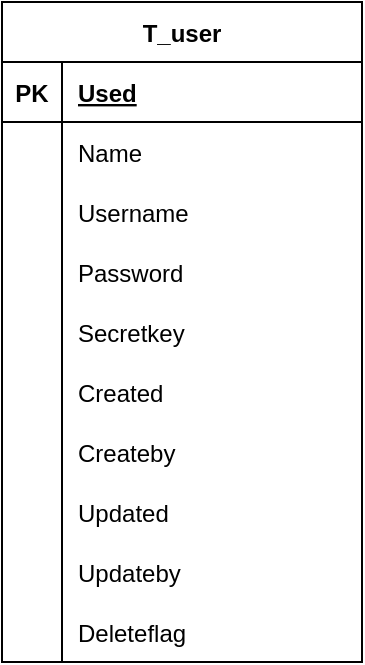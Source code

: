 <mxfile version="20.8.23" type="github">
  <diagram name="Page-1" id="MZh4p-Z-4yM5l80RP0sO">
    <mxGraphModel dx="1290" dy="986" grid="1" gridSize="10" guides="1" tooltips="1" connect="1" arrows="1" fold="1" page="1" pageScale="1" pageWidth="827" pageHeight="1169" math="0" shadow="0">
      <root>
        <mxCell id="0" />
        <mxCell id="1" parent="0" />
        <mxCell id="DbHxo4Zw4LfSxY6kHCiZ-14" value="T_user" style="shape=table;startSize=30;container=1;collapsible=1;childLayout=tableLayout;fixedRows=1;rowLines=0;fontStyle=1;align=center;resizeLast=1;" vertex="1" parent="1">
          <mxGeometry x="452" y="258" width="180" height="330" as="geometry" />
        </mxCell>
        <mxCell id="DbHxo4Zw4LfSxY6kHCiZ-15" value="" style="shape=tableRow;horizontal=0;startSize=0;swimlaneHead=0;swimlaneBody=0;fillColor=none;collapsible=0;dropTarget=0;points=[[0,0.5],[1,0.5]];portConstraint=eastwest;top=0;left=0;right=0;bottom=1;" vertex="1" parent="DbHxo4Zw4LfSxY6kHCiZ-14">
          <mxGeometry y="30" width="180" height="30" as="geometry" />
        </mxCell>
        <mxCell id="DbHxo4Zw4LfSxY6kHCiZ-16" value="PK" style="shape=partialRectangle;connectable=0;fillColor=none;top=0;left=0;bottom=0;right=0;fontStyle=1;overflow=hidden;" vertex="1" parent="DbHxo4Zw4LfSxY6kHCiZ-15">
          <mxGeometry width="30" height="30" as="geometry">
            <mxRectangle width="30" height="30" as="alternateBounds" />
          </mxGeometry>
        </mxCell>
        <mxCell id="DbHxo4Zw4LfSxY6kHCiZ-17" value="Used" style="shape=partialRectangle;connectable=0;fillColor=none;top=0;left=0;bottom=0;right=0;align=left;spacingLeft=6;fontStyle=5;overflow=hidden;" vertex="1" parent="DbHxo4Zw4LfSxY6kHCiZ-15">
          <mxGeometry x="30" width="150" height="30" as="geometry">
            <mxRectangle width="150" height="30" as="alternateBounds" />
          </mxGeometry>
        </mxCell>
        <mxCell id="DbHxo4Zw4LfSxY6kHCiZ-18" value="" style="shape=tableRow;horizontal=0;startSize=0;swimlaneHead=0;swimlaneBody=0;fillColor=none;collapsible=0;dropTarget=0;points=[[0,0.5],[1,0.5]];portConstraint=eastwest;top=0;left=0;right=0;bottom=0;" vertex="1" parent="DbHxo4Zw4LfSxY6kHCiZ-14">
          <mxGeometry y="60" width="180" height="30" as="geometry" />
        </mxCell>
        <mxCell id="DbHxo4Zw4LfSxY6kHCiZ-19" value="" style="shape=partialRectangle;connectable=0;fillColor=none;top=0;left=0;bottom=0;right=0;editable=1;overflow=hidden;" vertex="1" parent="DbHxo4Zw4LfSxY6kHCiZ-18">
          <mxGeometry width="30" height="30" as="geometry">
            <mxRectangle width="30" height="30" as="alternateBounds" />
          </mxGeometry>
        </mxCell>
        <mxCell id="DbHxo4Zw4LfSxY6kHCiZ-20" value="Name" style="shape=partialRectangle;connectable=0;fillColor=none;top=0;left=0;bottom=0;right=0;align=left;spacingLeft=6;overflow=hidden;" vertex="1" parent="DbHxo4Zw4LfSxY6kHCiZ-18">
          <mxGeometry x="30" width="150" height="30" as="geometry">
            <mxRectangle width="150" height="30" as="alternateBounds" />
          </mxGeometry>
        </mxCell>
        <mxCell id="DbHxo4Zw4LfSxY6kHCiZ-21" value="" style="shape=tableRow;horizontal=0;startSize=0;swimlaneHead=0;swimlaneBody=0;fillColor=none;collapsible=0;dropTarget=0;points=[[0,0.5],[1,0.5]];portConstraint=eastwest;top=0;left=0;right=0;bottom=0;" vertex="1" parent="DbHxo4Zw4LfSxY6kHCiZ-14">
          <mxGeometry y="90" width="180" height="30" as="geometry" />
        </mxCell>
        <mxCell id="DbHxo4Zw4LfSxY6kHCiZ-22" value="" style="shape=partialRectangle;connectable=0;fillColor=none;top=0;left=0;bottom=0;right=0;editable=1;overflow=hidden;" vertex="1" parent="DbHxo4Zw4LfSxY6kHCiZ-21">
          <mxGeometry width="30" height="30" as="geometry">
            <mxRectangle width="30" height="30" as="alternateBounds" />
          </mxGeometry>
        </mxCell>
        <mxCell id="DbHxo4Zw4LfSxY6kHCiZ-23" value="Username" style="shape=partialRectangle;connectable=0;fillColor=none;top=0;left=0;bottom=0;right=0;align=left;spacingLeft=6;overflow=hidden;" vertex="1" parent="DbHxo4Zw4LfSxY6kHCiZ-21">
          <mxGeometry x="30" width="150" height="30" as="geometry">
            <mxRectangle width="150" height="30" as="alternateBounds" />
          </mxGeometry>
        </mxCell>
        <mxCell id="DbHxo4Zw4LfSxY6kHCiZ-24" value="" style="shape=tableRow;horizontal=0;startSize=0;swimlaneHead=0;swimlaneBody=0;fillColor=none;collapsible=0;dropTarget=0;points=[[0,0.5],[1,0.5]];portConstraint=eastwest;top=0;left=0;right=0;bottom=0;" vertex="1" parent="DbHxo4Zw4LfSxY6kHCiZ-14">
          <mxGeometry y="120" width="180" height="30" as="geometry" />
        </mxCell>
        <mxCell id="DbHxo4Zw4LfSxY6kHCiZ-25" value="" style="shape=partialRectangle;connectable=0;fillColor=none;top=0;left=0;bottom=0;right=0;editable=1;overflow=hidden;" vertex="1" parent="DbHxo4Zw4LfSxY6kHCiZ-24">
          <mxGeometry width="30" height="30" as="geometry">
            <mxRectangle width="30" height="30" as="alternateBounds" />
          </mxGeometry>
        </mxCell>
        <mxCell id="DbHxo4Zw4LfSxY6kHCiZ-26" value="Password" style="shape=partialRectangle;connectable=0;fillColor=none;top=0;left=0;bottom=0;right=0;align=left;spacingLeft=6;overflow=hidden;" vertex="1" parent="DbHxo4Zw4LfSxY6kHCiZ-24">
          <mxGeometry x="30" width="150" height="30" as="geometry">
            <mxRectangle width="150" height="30" as="alternateBounds" />
          </mxGeometry>
        </mxCell>
        <mxCell id="DbHxo4Zw4LfSxY6kHCiZ-27" value="" style="shape=tableRow;horizontal=0;startSize=0;swimlaneHead=0;swimlaneBody=0;fillColor=none;collapsible=0;dropTarget=0;points=[[0,0.5],[1,0.5]];portConstraint=eastwest;top=0;left=0;right=0;bottom=0;" vertex="1" parent="DbHxo4Zw4LfSxY6kHCiZ-14">
          <mxGeometry y="150" width="180" height="30" as="geometry" />
        </mxCell>
        <mxCell id="DbHxo4Zw4LfSxY6kHCiZ-28" value="" style="shape=partialRectangle;connectable=0;fillColor=none;top=0;left=0;bottom=0;right=0;editable=1;overflow=hidden;" vertex="1" parent="DbHxo4Zw4LfSxY6kHCiZ-27">
          <mxGeometry width="30" height="30" as="geometry">
            <mxRectangle width="30" height="30" as="alternateBounds" />
          </mxGeometry>
        </mxCell>
        <mxCell id="DbHxo4Zw4LfSxY6kHCiZ-29" value="Secretkey" style="shape=partialRectangle;connectable=0;fillColor=none;top=0;left=0;bottom=0;right=0;align=left;spacingLeft=6;overflow=hidden;" vertex="1" parent="DbHxo4Zw4LfSxY6kHCiZ-27">
          <mxGeometry x="30" width="150" height="30" as="geometry">
            <mxRectangle width="150" height="30" as="alternateBounds" />
          </mxGeometry>
        </mxCell>
        <mxCell id="DbHxo4Zw4LfSxY6kHCiZ-30" value="" style="shape=tableRow;horizontal=0;startSize=0;swimlaneHead=0;swimlaneBody=0;fillColor=none;collapsible=0;dropTarget=0;points=[[0,0.5],[1,0.5]];portConstraint=eastwest;top=0;left=0;right=0;bottom=0;" vertex="1" parent="DbHxo4Zw4LfSxY6kHCiZ-14">
          <mxGeometry y="180" width="180" height="30" as="geometry" />
        </mxCell>
        <mxCell id="DbHxo4Zw4LfSxY6kHCiZ-31" value="" style="shape=partialRectangle;connectable=0;fillColor=none;top=0;left=0;bottom=0;right=0;editable=1;overflow=hidden;" vertex="1" parent="DbHxo4Zw4LfSxY6kHCiZ-30">
          <mxGeometry width="30" height="30" as="geometry">
            <mxRectangle width="30" height="30" as="alternateBounds" />
          </mxGeometry>
        </mxCell>
        <mxCell id="DbHxo4Zw4LfSxY6kHCiZ-32" value="Created" style="shape=partialRectangle;connectable=0;fillColor=none;top=0;left=0;bottom=0;right=0;align=left;spacingLeft=6;overflow=hidden;" vertex="1" parent="DbHxo4Zw4LfSxY6kHCiZ-30">
          <mxGeometry x="30" width="150" height="30" as="geometry">
            <mxRectangle width="150" height="30" as="alternateBounds" />
          </mxGeometry>
        </mxCell>
        <mxCell id="DbHxo4Zw4LfSxY6kHCiZ-33" value="" style="shape=tableRow;horizontal=0;startSize=0;swimlaneHead=0;swimlaneBody=0;fillColor=none;collapsible=0;dropTarget=0;points=[[0,0.5],[1,0.5]];portConstraint=eastwest;top=0;left=0;right=0;bottom=0;" vertex="1" parent="DbHxo4Zw4LfSxY6kHCiZ-14">
          <mxGeometry y="210" width="180" height="30" as="geometry" />
        </mxCell>
        <mxCell id="DbHxo4Zw4LfSxY6kHCiZ-34" value="" style="shape=partialRectangle;connectable=0;fillColor=none;top=0;left=0;bottom=0;right=0;editable=1;overflow=hidden;" vertex="1" parent="DbHxo4Zw4LfSxY6kHCiZ-33">
          <mxGeometry width="30" height="30" as="geometry">
            <mxRectangle width="30" height="30" as="alternateBounds" />
          </mxGeometry>
        </mxCell>
        <mxCell id="DbHxo4Zw4LfSxY6kHCiZ-35" value="Createby" style="shape=partialRectangle;connectable=0;fillColor=none;top=0;left=0;bottom=0;right=0;align=left;spacingLeft=6;overflow=hidden;" vertex="1" parent="DbHxo4Zw4LfSxY6kHCiZ-33">
          <mxGeometry x="30" width="150" height="30" as="geometry">
            <mxRectangle width="150" height="30" as="alternateBounds" />
          </mxGeometry>
        </mxCell>
        <mxCell id="DbHxo4Zw4LfSxY6kHCiZ-36" value="" style="shape=tableRow;horizontal=0;startSize=0;swimlaneHead=0;swimlaneBody=0;fillColor=none;collapsible=0;dropTarget=0;points=[[0,0.5],[1,0.5]];portConstraint=eastwest;top=0;left=0;right=0;bottom=0;" vertex="1" parent="DbHxo4Zw4LfSxY6kHCiZ-14">
          <mxGeometry y="240" width="180" height="30" as="geometry" />
        </mxCell>
        <mxCell id="DbHxo4Zw4LfSxY6kHCiZ-37" value="" style="shape=partialRectangle;connectable=0;fillColor=none;top=0;left=0;bottom=0;right=0;editable=1;overflow=hidden;" vertex="1" parent="DbHxo4Zw4LfSxY6kHCiZ-36">
          <mxGeometry width="30" height="30" as="geometry">
            <mxRectangle width="30" height="30" as="alternateBounds" />
          </mxGeometry>
        </mxCell>
        <mxCell id="DbHxo4Zw4LfSxY6kHCiZ-38" value="Updated" style="shape=partialRectangle;connectable=0;fillColor=none;top=0;left=0;bottom=0;right=0;align=left;spacingLeft=6;overflow=hidden;" vertex="1" parent="DbHxo4Zw4LfSxY6kHCiZ-36">
          <mxGeometry x="30" width="150" height="30" as="geometry">
            <mxRectangle width="150" height="30" as="alternateBounds" />
          </mxGeometry>
        </mxCell>
        <mxCell id="DbHxo4Zw4LfSxY6kHCiZ-39" value="" style="shape=tableRow;horizontal=0;startSize=0;swimlaneHead=0;swimlaneBody=0;fillColor=none;collapsible=0;dropTarget=0;points=[[0,0.5],[1,0.5]];portConstraint=eastwest;top=0;left=0;right=0;bottom=0;" vertex="1" parent="DbHxo4Zw4LfSxY6kHCiZ-14">
          <mxGeometry y="270" width="180" height="30" as="geometry" />
        </mxCell>
        <mxCell id="DbHxo4Zw4LfSxY6kHCiZ-40" value="" style="shape=partialRectangle;connectable=0;fillColor=none;top=0;left=0;bottom=0;right=0;editable=1;overflow=hidden;" vertex="1" parent="DbHxo4Zw4LfSxY6kHCiZ-39">
          <mxGeometry width="30" height="30" as="geometry">
            <mxRectangle width="30" height="30" as="alternateBounds" />
          </mxGeometry>
        </mxCell>
        <mxCell id="DbHxo4Zw4LfSxY6kHCiZ-41" value="Updateby" style="shape=partialRectangle;connectable=0;fillColor=none;top=0;left=0;bottom=0;right=0;align=left;spacingLeft=6;overflow=hidden;" vertex="1" parent="DbHxo4Zw4LfSxY6kHCiZ-39">
          <mxGeometry x="30" width="150" height="30" as="geometry">
            <mxRectangle width="150" height="30" as="alternateBounds" />
          </mxGeometry>
        </mxCell>
        <mxCell id="DbHxo4Zw4LfSxY6kHCiZ-42" value="" style="shape=tableRow;horizontal=0;startSize=0;swimlaneHead=0;swimlaneBody=0;fillColor=none;collapsible=0;dropTarget=0;points=[[0,0.5],[1,0.5]];portConstraint=eastwest;top=0;left=0;right=0;bottom=0;" vertex="1" parent="DbHxo4Zw4LfSxY6kHCiZ-14">
          <mxGeometry y="300" width="180" height="30" as="geometry" />
        </mxCell>
        <mxCell id="DbHxo4Zw4LfSxY6kHCiZ-43" value="" style="shape=partialRectangle;connectable=0;fillColor=none;top=0;left=0;bottom=0;right=0;editable=1;overflow=hidden;" vertex="1" parent="DbHxo4Zw4LfSxY6kHCiZ-42">
          <mxGeometry width="30" height="30" as="geometry">
            <mxRectangle width="30" height="30" as="alternateBounds" />
          </mxGeometry>
        </mxCell>
        <mxCell id="DbHxo4Zw4LfSxY6kHCiZ-44" value="Deleteflag" style="shape=partialRectangle;connectable=0;fillColor=none;top=0;left=0;bottom=0;right=0;align=left;spacingLeft=6;overflow=hidden;" vertex="1" parent="DbHxo4Zw4LfSxY6kHCiZ-42">
          <mxGeometry x="30" width="150" height="30" as="geometry">
            <mxRectangle width="150" height="30" as="alternateBounds" />
          </mxGeometry>
        </mxCell>
      </root>
    </mxGraphModel>
  </diagram>
</mxfile>
